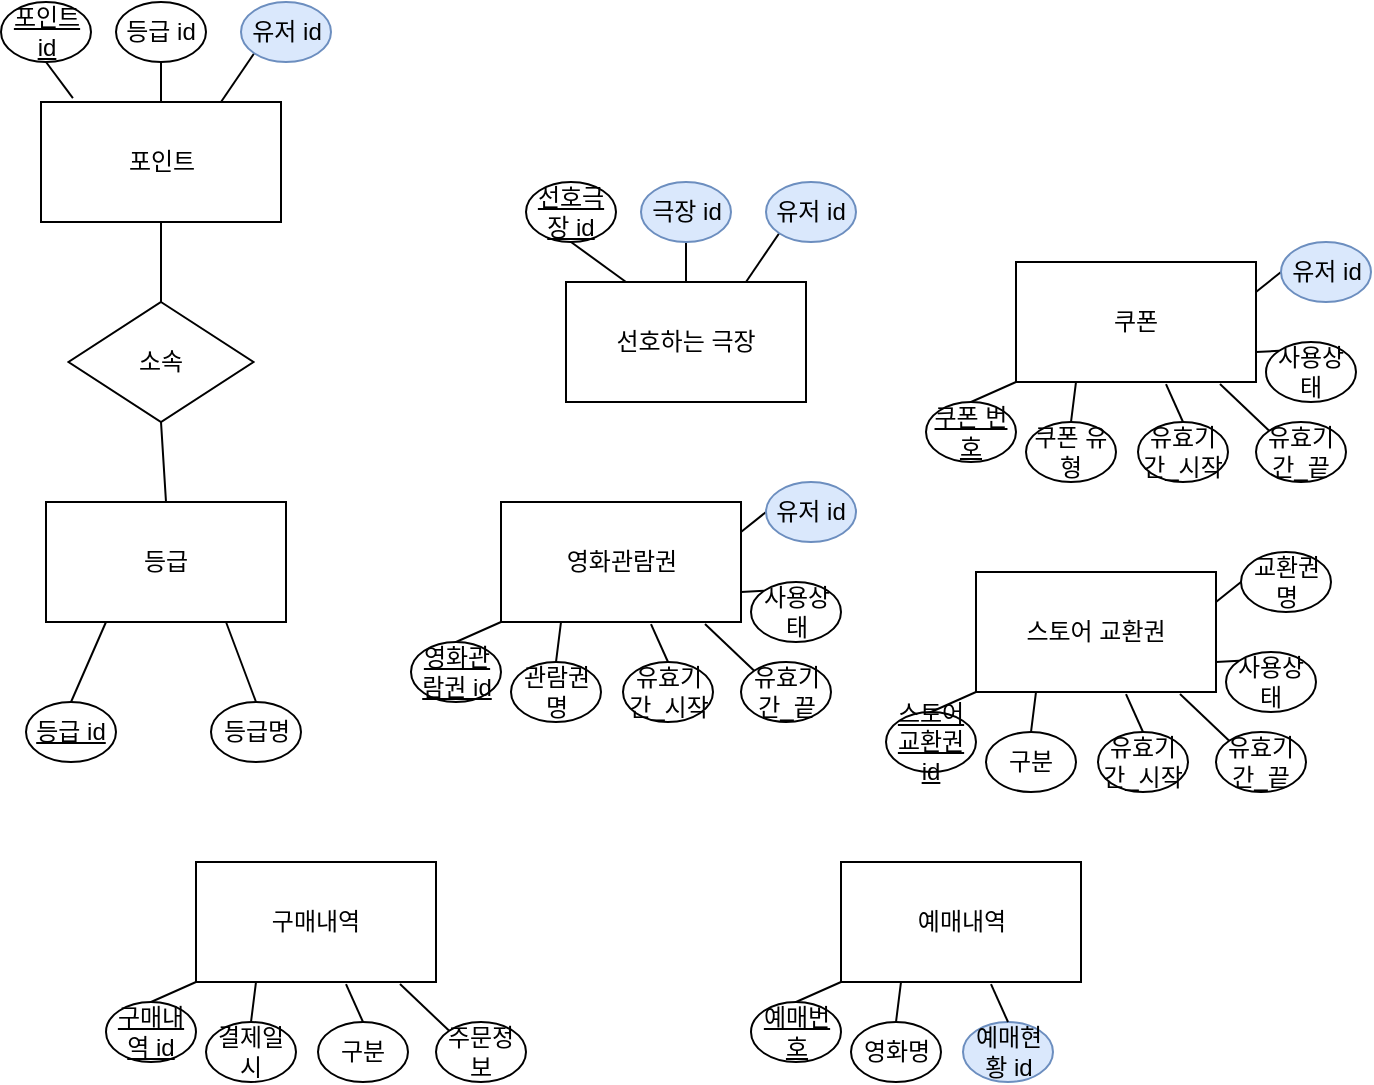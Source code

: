 <mxfile version="28.2.8">
  <diagram name="페이지-1" id="q91ljZlmKm9seafSr8D9">
    <mxGraphModel dx="921" dy="607" grid="1" gridSize="10" guides="1" tooltips="1" connect="1" arrows="1" fold="1" page="1" pageScale="1" pageWidth="827" pageHeight="1169" math="0" shadow="0">
      <root>
        <mxCell id="0" />
        <mxCell id="1" parent="0" />
        <mxCell id="MFRBWr90Yql4F0Qcdxg9-14" style="rounded=0;orthogonalLoop=1;jettySize=auto;html=1;exitX=0.5;exitY=1;exitDx=0;exitDy=0;entryX=0.5;entryY=0;entryDx=0;entryDy=0;endArrow=none;endFill=0;" edge="1" parent="1" source="MFRBWr90Yql4F0Qcdxg9-1" target="MFRBWr90Yql4F0Qcdxg9-13">
          <mxGeometry relative="1" as="geometry" />
        </mxCell>
        <mxCell id="MFRBWr90Yql4F0Qcdxg9-1" value="포인트" style="rounded=0;whiteSpace=wrap;html=1;" vertex="1" parent="1">
          <mxGeometry x="117.5" y="70" width="120" height="60" as="geometry" />
        </mxCell>
        <mxCell id="MFRBWr90Yql4F0Qcdxg9-2" value="포인트 id" style="ellipse;whiteSpace=wrap;html=1;fontStyle=4" vertex="1" parent="1">
          <mxGeometry x="97.5" y="20" width="45" height="30" as="geometry" />
        </mxCell>
        <mxCell id="MFRBWr90Yql4F0Qcdxg9-6" style="rounded=0;orthogonalLoop=1;jettySize=auto;html=1;exitX=0.5;exitY=1;exitDx=0;exitDy=0;entryX=0.5;entryY=0;entryDx=0;entryDy=0;endArrow=none;endFill=0;" edge="1" parent="1" source="MFRBWr90Yql4F0Qcdxg9-3" target="MFRBWr90Yql4F0Qcdxg9-1">
          <mxGeometry relative="1" as="geometry" />
        </mxCell>
        <mxCell id="MFRBWr90Yql4F0Qcdxg9-3" value="등급 id" style="ellipse;whiteSpace=wrap;html=1;" vertex="1" parent="1">
          <mxGeometry x="155" y="20" width="45" height="30" as="geometry" />
        </mxCell>
        <mxCell id="MFRBWr90Yql4F0Qcdxg9-7" style="rounded=0;orthogonalLoop=1;jettySize=auto;html=1;exitX=0;exitY=1;exitDx=0;exitDy=0;entryX=0.75;entryY=0;entryDx=0;entryDy=0;endArrow=none;endFill=0;" edge="1" parent="1" source="MFRBWr90Yql4F0Qcdxg9-4" target="MFRBWr90Yql4F0Qcdxg9-1">
          <mxGeometry relative="1" as="geometry" />
        </mxCell>
        <mxCell id="MFRBWr90Yql4F0Qcdxg9-4" value="유저 id" style="ellipse;whiteSpace=wrap;html=1;fillColor=#dae8fc;strokeColor=#6c8ebf;" vertex="1" parent="1">
          <mxGeometry x="217.5" y="20" width="45" height="30" as="geometry" />
        </mxCell>
        <mxCell id="MFRBWr90Yql4F0Qcdxg9-5" style="rounded=0;orthogonalLoop=1;jettySize=auto;html=1;exitX=0.5;exitY=1;exitDx=0;exitDy=0;entryX=0.133;entryY=-0.033;entryDx=0;entryDy=0;entryPerimeter=0;endArrow=none;endFill=0;" edge="1" parent="1" source="MFRBWr90Yql4F0Qcdxg9-2" target="MFRBWr90Yql4F0Qcdxg9-1">
          <mxGeometry relative="1" as="geometry" />
        </mxCell>
        <mxCell id="MFRBWr90Yql4F0Qcdxg9-8" value="등급" style="rounded=0;whiteSpace=wrap;html=1;" vertex="1" parent="1">
          <mxGeometry x="120" y="270" width="120" height="60" as="geometry" />
        </mxCell>
        <mxCell id="MFRBWr90Yql4F0Qcdxg9-11" style="rounded=0;orthogonalLoop=1;jettySize=auto;html=1;exitX=0.5;exitY=0;exitDx=0;exitDy=0;entryX=0.25;entryY=1;entryDx=0;entryDy=0;endArrow=none;endFill=0;" edge="1" parent="1" source="MFRBWr90Yql4F0Qcdxg9-9" target="MFRBWr90Yql4F0Qcdxg9-8">
          <mxGeometry relative="1" as="geometry" />
        </mxCell>
        <mxCell id="MFRBWr90Yql4F0Qcdxg9-9" value="등급 id" style="ellipse;whiteSpace=wrap;html=1;fontStyle=4" vertex="1" parent="1">
          <mxGeometry x="110" y="370" width="45" height="30" as="geometry" />
        </mxCell>
        <mxCell id="MFRBWr90Yql4F0Qcdxg9-12" style="rounded=0;orthogonalLoop=1;jettySize=auto;html=1;exitX=0.5;exitY=0;exitDx=0;exitDy=0;entryX=0.75;entryY=1;entryDx=0;entryDy=0;endArrow=none;endFill=0;" edge="1" parent="1" source="MFRBWr90Yql4F0Qcdxg9-10" target="MFRBWr90Yql4F0Qcdxg9-8">
          <mxGeometry relative="1" as="geometry" />
        </mxCell>
        <mxCell id="MFRBWr90Yql4F0Qcdxg9-10" value="등급명" style="ellipse;whiteSpace=wrap;html=1;" vertex="1" parent="1">
          <mxGeometry x="202.5" y="370" width="45" height="30" as="geometry" />
        </mxCell>
        <mxCell id="MFRBWr90Yql4F0Qcdxg9-15" style="rounded=0;orthogonalLoop=1;jettySize=auto;html=1;exitX=0.5;exitY=1;exitDx=0;exitDy=0;entryX=0.5;entryY=0;entryDx=0;entryDy=0;endArrow=none;endFill=0;" edge="1" parent="1" source="MFRBWr90Yql4F0Qcdxg9-13" target="MFRBWr90Yql4F0Qcdxg9-8">
          <mxGeometry relative="1" as="geometry" />
        </mxCell>
        <mxCell id="MFRBWr90Yql4F0Qcdxg9-13" value="소속" style="rhombus;whiteSpace=wrap;html=1;" vertex="1" parent="1">
          <mxGeometry x="131.25" y="170" width="92.5" height="60" as="geometry" />
        </mxCell>
        <mxCell id="MFRBWr90Yql4F0Qcdxg9-18" value="선호하는 극장" style="rounded=0;whiteSpace=wrap;html=1;" vertex="1" parent="1">
          <mxGeometry x="380" y="160" width="120" height="60" as="geometry" />
        </mxCell>
        <mxCell id="MFRBWr90Yql4F0Qcdxg9-25" style="rounded=0;orthogonalLoop=1;jettySize=auto;html=1;exitX=0.5;exitY=1;exitDx=0;exitDy=0;entryX=0.25;entryY=0;entryDx=0;entryDy=0;endArrow=none;endFill=0;" edge="1" parent="1" source="MFRBWr90Yql4F0Qcdxg9-19" target="MFRBWr90Yql4F0Qcdxg9-18">
          <mxGeometry relative="1" as="geometry" />
        </mxCell>
        <mxCell id="MFRBWr90Yql4F0Qcdxg9-19" value="선호극장 id" style="ellipse;whiteSpace=wrap;html=1;fontStyle=4" vertex="1" parent="1">
          <mxGeometry x="360" y="110" width="45" height="30" as="geometry" />
        </mxCell>
        <mxCell id="MFRBWr90Yql4F0Qcdxg9-23" style="rounded=0;orthogonalLoop=1;jettySize=auto;html=1;exitX=0.5;exitY=1;exitDx=0;exitDy=0;entryX=0.5;entryY=0;entryDx=0;entryDy=0;endArrow=none;endFill=0;" edge="1" parent="1" source="MFRBWr90Yql4F0Qcdxg9-20" target="MFRBWr90Yql4F0Qcdxg9-18">
          <mxGeometry relative="1" as="geometry" />
        </mxCell>
        <mxCell id="MFRBWr90Yql4F0Qcdxg9-20" value="극장 id" style="ellipse;whiteSpace=wrap;html=1;fillColor=#dae8fc;strokeColor=#6c8ebf;" vertex="1" parent="1">
          <mxGeometry x="417.5" y="110" width="45" height="30" as="geometry" />
        </mxCell>
        <mxCell id="MFRBWr90Yql4F0Qcdxg9-24" style="rounded=0;orthogonalLoop=1;jettySize=auto;html=1;exitX=0;exitY=1;exitDx=0;exitDy=0;entryX=0.75;entryY=0;entryDx=0;entryDy=0;endArrow=none;endFill=0;" edge="1" parent="1" source="MFRBWr90Yql4F0Qcdxg9-21" target="MFRBWr90Yql4F0Qcdxg9-18">
          <mxGeometry relative="1" as="geometry" />
        </mxCell>
        <mxCell id="MFRBWr90Yql4F0Qcdxg9-21" value="유저 id" style="ellipse;whiteSpace=wrap;html=1;fillColor=#dae8fc;strokeColor=#6c8ebf;" vertex="1" parent="1">
          <mxGeometry x="480" y="110" width="45" height="30" as="geometry" />
        </mxCell>
        <mxCell id="MFRBWr90Yql4F0Qcdxg9-26" value="영화관람권" style="rounded=0;whiteSpace=wrap;html=1;" vertex="1" parent="1">
          <mxGeometry x="347.5" y="270" width="120" height="60" as="geometry" />
        </mxCell>
        <mxCell id="MFRBWr90Yql4F0Qcdxg9-35" style="rounded=0;orthogonalLoop=1;jettySize=auto;html=1;exitX=0.5;exitY=0;exitDx=0;exitDy=0;entryX=0.25;entryY=1;entryDx=0;entryDy=0;endArrow=none;endFill=0;" edge="1" parent="1" source="MFRBWr90Yql4F0Qcdxg9-27" target="MFRBWr90Yql4F0Qcdxg9-26">
          <mxGeometry relative="1" as="geometry" />
        </mxCell>
        <mxCell id="MFRBWr90Yql4F0Qcdxg9-27" value="관람권명" style="ellipse;whiteSpace=wrap;html=1;" vertex="1" parent="1">
          <mxGeometry x="352.5" y="350" width="45" height="30" as="geometry" />
        </mxCell>
        <mxCell id="MFRBWr90Yql4F0Qcdxg9-28" value="유효기간_끝" style="ellipse;whiteSpace=wrap;html=1;" vertex="1" parent="1">
          <mxGeometry x="467.5" y="350" width="45" height="30" as="geometry" />
        </mxCell>
        <mxCell id="MFRBWr90Yql4F0Qcdxg9-39" style="rounded=0;orthogonalLoop=1;jettySize=auto;html=1;exitX=0;exitY=0.5;exitDx=0;exitDy=0;entryX=1;entryY=0.25;entryDx=0;entryDy=0;endArrow=none;endFill=0;" edge="1" parent="1" source="MFRBWr90Yql4F0Qcdxg9-29" target="MFRBWr90Yql4F0Qcdxg9-26">
          <mxGeometry relative="1" as="geometry" />
        </mxCell>
        <mxCell id="MFRBWr90Yql4F0Qcdxg9-29" value="유저 id" style="ellipse;whiteSpace=wrap;html=1;fillColor=#dae8fc;strokeColor=#6c8ebf;" vertex="1" parent="1">
          <mxGeometry x="480" y="260" width="45" height="30" as="geometry" />
        </mxCell>
        <mxCell id="MFRBWr90Yql4F0Qcdxg9-38" style="rounded=0;orthogonalLoop=1;jettySize=auto;html=1;exitX=0;exitY=0;exitDx=0;exitDy=0;entryX=1;entryY=0.75;entryDx=0;entryDy=0;endArrow=none;endFill=0;" edge="1" parent="1" source="MFRBWr90Yql4F0Qcdxg9-30" target="MFRBWr90Yql4F0Qcdxg9-26">
          <mxGeometry relative="1" as="geometry" />
        </mxCell>
        <mxCell id="MFRBWr90Yql4F0Qcdxg9-30" value="사용상태" style="ellipse;whiteSpace=wrap;html=1;" vertex="1" parent="1">
          <mxGeometry x="472.5" y="310" width="45" height="30" as="geometry" />
        </mxCell>
        <mxCell id="MFRBWr90Yql4F0Qcdxg9-31" value="유효기간_시작" style="ellipse;whiteSpace=wrap;html=1;" vertex="1" parent="1">
          <mxGeometry x="408.5" y="350" width="45" height="30" as="geometry" />
        </mxCell>
        <mxCell id="MFRBWr90Yql4F0Qcdxg9-34" style="rounded=0;orthogonalLoop=1;jettySize=auto;html=1;exitX=0.5;exitY=0;exitDx=0;exitDy=0;entryX=0;entryY=1;entryDx=0;entryDy=0;endArrow=none;endFill=0;" edge="1" parent="1" source="MFRBWr90Yql4F0Qcdxg9-32" target="MFRBWr90Yql4F0Qcdxg9-26">
          <mxGeometry relative="1" as="geometry" />
        </mxCell>
        <mxCell id="MFRBWr90Yql4F0Qcdxg9-32" value="영화관람권 id" style="ellipse;whiteSpace=wrap;html=1;fontStyle=4" vertex="1" parent="1">
          <mxGeometry x="302.5" y="340" width="45" height="30" as="geometry" />
        </mxCell>
        <mxCell id="MFRBWr90Yql4F0Qcdxg9-36" style="rounded=0;orthogonalLoop=1;jettySize=auto;html=1;exitX=0.5;exitY=0;exitDx=0;exitDy=0;entryX=0.625;entryY=1.017;entryDx=0;entryDy=0;entryPerimeter=0;endArrow=none;endFill=0;" edge="1" parent="1" source="MFRBWr90Yql4F0Qcdxg9-31" target="MFRBWr90Yql4F0Qcdxg9-26">
          <mxGeometry relative="1" as="geometry" />
        </mxCell>
        <mxCell id="MFRBWr90Yql4F0Qcdxg9-37" style="rounded=0;orthogonalLoop=1;jettySize=auto;html=1;exitX=0;exitY=0;exitDx=0;exitDy=0;entryX=0.85;entryY=1.017;entryDx=0;entryDy=0;entryPerimeter=0;endArrow=none;endFill=0;" edge="1" parent="1" source="MFRBWr90Yql4F0Qcdxg9-28" target="MFRBWr90Yql4F0Qcdxg9-26">
          <mxGeometry relative="1" as="geometry" />
        </mxCell>
        <mxCell id="MFRBWr90Yql4F0Qcdxg9-40" value="쿠폰" style="rounded=0;whiteSpace=wrap;html=1;" vertex="1" parent="1">
          <mxGeometry x="605" y="150" width="120" height="60" as="geometry" />
        </mxCell>
        <mxCell id="MFRBWr90Yql4F0Qcdxg9-41" style="rounded=0;orthogonalLoop=1;jettySize=auto;html=1;exitX=0.5;exitY=0;exitDx=0;exitDy=0;entryX=0.25;entryY=1;entryDx=0;entryDy=0;endArrow=none;endFill=0;" edge="1" parent="1" source="MFRBWr90Yql4F0Qcdxg9-42" target="MFRBWr90Yql4F0Qcdxg9-40">
          <mxGeometry relative="1" as="geometry" />
        </mxCell>
        <mxCell id="MFRBWr90Yql4F0Qcdxg9-42" value="쿠폰 유형" style="ellipse;whiteSpace=wrap;html=1;" vertex="1" parent="1">
          <mxGeometry x="610" y="230" width="45" height="30" as="geometry" />
        </mxCell>
        <mxCell id="MFRBWr90Yql4F0Qcdxg9-43" value="유효기간_끝" style="ellipse;whiteSpace=wrap;html=1;" vertex="1" parent="1">
          <mxGeometry x="725" y="230" width="45" height="30" as="geometry" />
        </mxCell>
        <mxCell id="MFRBWr90Yql4F0Qcdxg9-44" style="rounded=0;orthogonalLoop=1;jettySize=auto;html=1;exitX=0;exitY=0.5;exitDx=0;exitDy=0;entryX=1;entryY=0.25;entryDx=0;entryDy=0;endArrow=none;endFill=0;" edge="1" parent="1" source="MFRBWr90Yql4F0Qcdxg9-45" target="MFRBWr90Yql4F0Qcdxg9-40">
          <mxGeometry relative="1" as="geometry" />
        </mxCell>
        <mxCell id="MFRBWr90Yql4F0Qcdxg9-45" value="유저 id" style="ellipse;whiteSpace=wrap;html=1;fillColor=#dae8fc;strokeColor=#6c8ebf;" vertex="1" parent="1">
          <mxGeometry x="737.5" y="140" width="45" height="30" as="geometry" />
        </mxCell>
        <mxCell id="MFRBWr90Yql4F0Qcdxg9-46" style="rounded=0;orthogonalLoop=1;jettySize=auto;html=1;exitX=0;exitY=0;exitDx=0;exitDy=0;entryX=1;entryY=0.75;entryDx=0;entryDy=0;endArrow=none;endFill=0;" edge="1" parent="1" source="MFRBWr90Yql4F0Qcdxg9-47" target="MFRBWr90Yql4F0Qcdxg9-40">
          <mxGeometry relative="1" as="geometry" />
        </mxCell>
        <mxCell id="MFRBWr90Yql4F0Qcdxg9-47" value="사용상태" style="ellipse;whiteSpace=wrap;html=1;" vertex="1" parent="1">
          <mxGeometry x="730" y="190" width="45" height="30" as="geometry" />
        </mxCell>
        <mxCell id="MFRBWr90Yql4F0Qcdxg9-48" value="유효기간_시작" style="ellipse;whiteSpace=wrap;html=1;" vertex="1" parent="1">
          <mxGeometry x="666" y="230" width="45" height="30" as="geometry" />
        </mxCell>
        <mxCell id="MFRBWr90Yql4F0Qcdxg9-49" style="rounded=0;orthogonalLoop=1;jettySize=auto;html=1;exitX=0.5;exitY=0;exitDx=0;exitDy=0;entryX=0;entryY=1;entryDx=0;entryDy=0;endArrow=none;endFill=0;" edge="1" parent="1" source="MFRBWr90Yql4F0Qcdxg9-50" target="MFRBWr90Yql4F0Qcdxg9-40">
          <mxGeometry relative="1" as="geometry" />
        </mxCell>
        <mxCell id="MFRBWr90Yql4F0Qcdxg9-50" value="쿠폰 번호" style="ellipse;whiteSpace=wrap;html=1;fontStyle=4" vertex="1" parent="1">
          <mxGeometry x="560" y="220" width="45" height="30" as="geometry" />
        </mxCell>
        <mxCell id="MFRBWr90Yql4F0Qcdxg9-51" style="rounded=0;orthogonalLoop=1;jettySize=auto;html=1;exitX=0.5;exitY=0;exitDx=0;exitDy=0;entryX=0.625;entryY=1.017;entryDx=0;entryDy=0;entryPerimeter=0;endArrow=none;endFill=0;" edge="1" parent="1" source="MFRBWr90Yql4F0Qcdxg9-48" target="MFRBWr90Yql4F0Qcdxg9-40">
          <mxGeometry relative="1" as="geometry" />
        </mxCell>
        <mxCell id="MFRBWr90Yql4F0Qcdxg9-52" style="rounded=0;orthogonalLoop=1;jettySize=auto;html=1;exitX=0;exitY=0;exitDx=0;exitDy=0;entryX=0.85;entryY=1.017;entryDx=0;entryDy=0;entryPerimeter=0;endArrow=none;endFill=0;" edge="1" parent="1" source="MFRBWr90Yql4F0Qcdxg9-43" target="MFRBWr90Yql4F0Qcdxg9-40">
          <mxGeometry relative="1" as="geometry" />
        </mxCell>
        <mxCell id="MFRBWr90Yql4F0Qcdxg9-53" value="스토어 교환권" style="rounded=0;whiteSpace=wrap;html=1;" vertex="1" parent="1">
          <mxGeometry x="585" y="305" width="120" height="60" as="geometry" />
        </mxCell>
        <mxCell id="MFRBWr90Yql4F0Qcdxg9-54" style="rounded=0;orthogonalLoop=1;jettySize=auto;html=1;exitX=0.5;exitY=0;exitDx=0;exitDy=0;entryX=0.25;entryY=1;entryDx=0;entryDy=0;endArrow=none;endFill=0;" edge="1" parent="1" source="MFRBWr90Yql4F0Qcdxg9-55" target="MFRBWr90Yql4F0Qcdxg9-53">
          <mxGeometry relative="1" as="geometry" />
        </mxCell>
        <mxCell id="MFRBWr90Yql4F0Qcdxg9-55" value="구분" style="ellipse;whiteSpace=wrap;html=1;" vertex="1" parent="1">
          <mxGeometry x="590" y="385" width="45" height="30" as="geometry" />
        </mxCell>
        <mxCell id="MFRBWr90Yql4F0Qcdxg9-56" value="유효기간_끝" style="ellipse;whiteSpace=wrap;html=1;" vertex="1" parent="1">
          <mxGeometry x="705" y="385" width="45" height="30" as="geometry" />
        </mxCell>
        <mxCell id="MFRBWr90Yql4F0Qcdxg9-57" style="rounded=0;orthogonalLoop=1;jettySize=auto;html=1;exitX=0;exitY=0.5;exitDx=0;exitDy=0;entryX=1;entryY=0.25;entryDx=0;entryDy=0;endArrow=none;endFill=0;" edge="1" parent="1" source="MFRBWr90Yql4F0Qcdxg9-58" target="MFRBWr90Yql4F0Qcdxg9-53">
          <mxGeometry relative="1" as="geometry" />
        </mxCell>
        <mxCell id="MFRBWr90Yql4F0Qcdxg9-58" value="교환권명" style="ellipse;whiteSpace=wrap;html=1;" vertex="1" parent="1">
          <mxGeometry x="717.5" y="295" width="45" height="30" as="geometry" />
        </mxCell>
        <mxCell id="MFRBWr90Yql4F0Qcdxg9-59" style="rounded=0;orthogonalLoop=1;jettySize=auto;html=1;exitX=0;exitY=0;exitDx=0;exitDy=0;entryX=1;entryY=0.75;entryDx=0;entryDy=0;endArrow=none;endFill=0;" edge="1" parent="1" source="MFRBWr90Yql4F0Qcdxg9-60" target="MFRBWr90Yql4F0Qcdxg9-53">
          <mxGeometry relative="1" as="geometry" />
        </mxCell>
        <mxCell id="MFRBWr90Yql4F0Qcdxg9-60" value="사용상태" style="ellipse;whiteSpace=wrap;html=1;" vertex="1" parent="1">
          <mxGeometry x="710" y="345" width="45" height="30" as="geometry" />
        </mxCell>
        <mxCell id="MFRBWr90Yql4F0Qcdxg9-61" value="유효기간_시작" style="ellipse;whiteSpace=wrap;html=1;" vertex="1" parent="1">
          <mxGeometry x="646" y="385" width="45" height="30" as="geometry" />
        </mxCell>
        <mxCell id="MFRBWr90Yql4F0Qcdxg9-62" style="rounded=0;orthogonalLoop=1;jettySize=auto;html=1;exitX=0.5;exitY=0;exitDx=0;exitDy=0;entryX=0;entryY=1;entryDx=0;entryDy=0;endArrow=none;endFill=0;" edge="1" parent="1" source="MFRBWr90Yql4F0Qcdxg9-63" target="MFRBWr90Yql4F0Qcdxg9-53">
          <mxGeometry relative="1" as="geometry" />
        </mxCell>
        <mxCell id="MFRBWr90Yql4F0Qcdxg9-63" value="스토어 교환권 id" style="ellipse;whiteSpace=wrap;html=1;fontStyle=4" vertex="1" parent="1">
          <mxGeometry x="540" y="375" width="45" height="30" as="geometry" />
        </mxCell>
        <mxCell id="MFRBWr90Yql4F0Qcdxg9-64" style="rounded=0;orthogonalLoop=1;jettySize=auto;html=1;exitX=0.5;exitY=0;exitDx=0;exitDy=0;entryX=0.625;entryY=1.017;entryDx=0;entryDy=0;entryPerimeter=0;endArrow=none;endFill=0;" edge="1" parent="1" source="MFRBWr90Yql4F0Qcdxg9-61" target="MFRBWr90Yql4F0Qcdxg9-53">
          <mxGeometry relative="1" as="geometry" />
        </mxCell>
        <mxCell id="MFRBWr90Yql4F0Qcdxg9-65" style="rounded=0;orthogonalLoop=1;jettySize=auto;html=1;exitX=0;exitY=0;exitDx=0;exitDy=0;entryX=0.85;entryY=1.017;entryDx=0;entryDy=0;entryPerimeter=0;endArrow=none;endFill=0;" edge="1" parent="1" source="MFRBWr90Yql4F0Qcdxg9-56" target="MFRBWr90Yql4F0Qcdxg9-53">
          <mxGeometry relative="1" as="geometry" />
        </mxCell>
        <mxCell id="MFRBWr90Yql4F0Qcdxg9-66" value="구매내역" style="rounded=0;whiteSpace=wrap;html=1;" vertex="1" parent="1">
          <mxGeometry x="195" y="450" width="120" height="60" as="geometry" />
        </mxCell>
        <mxCell id="MFRBWr90Yql4F0Qcdxg9-67" style="rounded=0;orthogonalLoop=1;jettySize=auto;html=1;exitX=0.5;exitY=0;exitDx=0;exitDy=0;entryX=0.25;entryY=1;entryDx=0;entryDy=0;endArrow=none;endFill=0;" edge="1" parent="1" source="MFRBWr90Yql4F0Qcdxg9-68" target="MFRBWr90Yql4F0Qcdxg9-66">
          <mxGeometry relative="1" as="geometry" />
        </mxCell>
        <mxCell id="MFRBWr90Yql4F0Qcdxg9-68" value="결제일시" style="ellipse;whiteSpace=wrap;html=1;" vertex="1" parent="1">
          <mxGeometry x="200" y="530" width="45" height="30" as="geometry" />
        </mxCell>
        <mxCell id="MFRBWr90Yql4F0Qcdxg9-69" value="주문정보" style="ellipse;whiteSpace=wrap;html=1;" vertex="1" parent="1">
          <mxGeometry x="315" y="530" width="45" height="30" as="geometry" />
        </mxCell>
        <mxCell id="MFRBWr90Yql4F0Qcdxg9-74" value="구분" style="ellipse;whiteSpace=wrap;html=1;" vertex="1" parent="1">
          <mxGeometry x="256" y="530" width="45" height="30" as="geometry" />
        </mxCell>
        <mxCell id="MFRBWr90Yql4F0Qcdxg9-75" style="rounded=0;orthogonalLoop=1;jettySize=auto;html=1;exitX=0.5;exitY=0;exitDx=0;exitDy=0;entryX=0;entryY=1;entryDx=0;entryDy=0;endArrow=none;endFill=0;" edge="1" parent="1" source="MFRBWr90Yql4F0Qcdxg9-76" target="MFRBWr90Yql4F0Qcdxg9-66">
          <mxGeometry relative="1" as="geometry" />
        </mxCell>
        <mxCell id="MFRBWr90Yql4F0Qcdxg9-76" value="구매내역 id" style="ellipse;whiteSpace=wrap;html=1;fontStyle=4" vertex="1" parent="1">
          <mxGeometry x="150" y="520" width="45" height="30" as="geometry" />
        </mxCell>
        <mxCell id="MFRBWr90Yql4F0Qcdxg9-77" style="rounded=0;orthogonalLoop=1;jettySize=auto;html=1;exitX=0.5;exitY=0;exitDx=0;exitDy=0;entryX=0.625;entryY=1.017;entryDx=0;entryDy=0;entryPerimeter=0;endArrow=none;endFill=0;" edge="1" parent="1" source="MFRBWr90Yql4F0Qcdxg9-74" target="MFRBWr90Yql4F0Qcdxg9-66">
          <mxGeometry relative="1" as="geometry" />
        </mxCell>
        <mxCell id="MFRBWr90Yql4F0Qcdxg9-78" style="rounded=0;orthogonalLoop=1;jettySize=auto;html=1;exitX=0;exitY=0;exitDx=0;exitDy=0;entryX=0.85;entryY=1.017;entryDx=0;entryDy=0;entryPerimeter=0;endArrow=none;endFill=0;" edge="1" parent="1" source="MFRBWr90Yql4F0Qcdxg9-69" target="MFRBWr90Yql4F0Qcdxg9-66">
          <mxGeometry relative="1" as="geometry" />
        </mxCell>
        <mxCell id="MFRBWr90Yql4F0Qcdxg9-81" value="예매내역" style="rounded=0;whiteSpace=wrap;html=1;" vertex="1" parent="1">
          <mxGeometry x="517.5" y="450" width="120" height="60" as="geometry" />
        </mxCell>
        <mxCell id="MFRBWr90Yql4F0Qcdxg9-82" style="rounded=0;orthogonalLoop=1;jettySize=auto;html=1;exitX=0.5;exitY=0;exitDx=0;exitDy=0;entryX=0.25;entryY=1;entryDx=0;entryDy=0;endArrow=none;endFill=0;" edge="1" parent="1" source="MFRBWr90Yql4F0Qcdxg9-83" target="MFRBWr90Yql4F0Qcdxg9-81">
          <mxGeometry relative="1" as="geometry" />
        </mxCell>
        <mxCell id="MFRBWr90Yql4F0Qcdxg9-83" value="영화명" style="ellipse;whiteSpace=wrap;html=1;" vertex="1" parent="1">
          <mxGeometry x="522.5" y="530" width="45" height="30" as="geometry" />
        </mxCell>
        <mxCell id="MFRBWr90Yql4F0Qcdxg9-85" value="예매현황 id" style="ellipse;whiteSpace=wrap;html=1;fillColor=#dae8fc;strokeColor=#6c8ebf;" vertex="1" parent="1">
          <mxGeometry x="578.5" y="530" width="45" height="30" as="geometry" />
        </mxCell>
        <mxCell id="MFRBWr90Yql4F0Qcdxg9-86" style="rounded=0;orthogonalLoop=1;jettySize=auto;html=1;exitX=0.5;exitY=0;exitDx=0;exitDy=0;entryX=0;entryY=1;entryDx=0;entryDy=0;endArrow=none;endFill=0;" edge="1" parent="1" source="MFRBWr90Yql4F0Qcdxg9-87" target="MFRBWr90Yql4F0Qcdxg9-81">
          <mxGeometry relative="1" as="geometry" />
        </mxCell>
        <mxCell id="MFRBWr90Yql4F0Qcdxg9-87" value="예매번호" style="ellipse;whiteSpace=wrap;html=1;fontStyle=4" vertex="1" parent="1">
          <mxGeometry x="472.5" y="520" width="45" height="30" as="geometry" />
        </mxCell>
        <mxCell id="MFRBWr90Yql4F0Qcdxg9-88" style="rounded=0;orthogonalLoop=1;jettySize=auto;html=1;exitX=0.5;exitY=0;exitDx=0;exitDy=0;entryX=0.625;entryY=1.017;entryDx=0;entryDy=0;entryPerimeter=0;endArrow=none;endFill=0;" edge="1" parent="1" source="MFRBWr90Yql4F0Qcdxg9-85" target="MFRBWr90Yql4F0Qcdxg9-81">
          <mxGeometry relative="1" as="geometry" />
        </mxCell>
      </root>
    </mxGraphModel>
  </diagram>
</mxfile>
